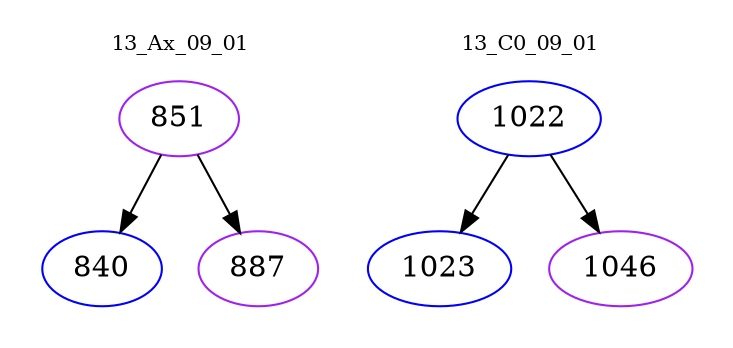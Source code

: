 digraph{
subgraph cluster_0 {
color = white
label = "13_Ax_09_01";
fontsize=10;
T0_851 [label="851", color="purple"]
T0_851 -> T0_840 [color="black"]
T0_840 [label="840", color="blue"]
T0_851 -> T0_887 [color="black"]
T0_887 [label="887", color="purple"]
}
subgraph cluster_1 {
color = white
label = "13_C0_09_01";
fontsize=10;
T1_1022 [label="1022", color="blue"]
T1_1022 -> T1_1023 [color="black"]
T1_1023 [label="1023", color="blue"]
T1_1022 -> T1_1046 [color="black"]
T1_1046 [label="1046", color="purple"]
}
}

